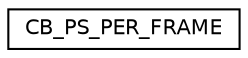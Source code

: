 digraph "Graphical Class Hierarchy"
{
  edge [fontname="Helvetica",fontsize="10",labelfontname="Helvetica",labelfontsize="10"];
  node [fontname="Helvetica",fontsize="10",shape=record];
  rankdir="LR";
  Node1 [label="CB_PS_PER_FRAME",height=0.2,width=0.4,color="black", fillcolor="white", style="filled",URL="$struct_c_b___p_s___p_e_r___f_r_a_m_e.html"];
}
